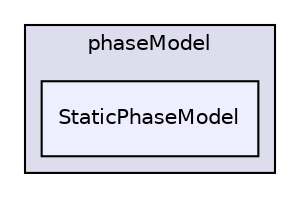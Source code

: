 digraph "applications/solvers/multiphase/icoReactingMultiphaseInterFoam/phasesSystem/phaseModel/StaticPhaseModel" {
  bgcolor=transparent;
  compound=true
  node [ fontsize="10", fontname="Helvetica"];
  edge [ labelfontsize="10", labelfontname="Helvetica"];
  subgraph clusterdir_dc11da56fd3d81c2bd39ac0cf0e67dd2 {
    graph [ bgcolor="#ddddee", pencolor="black", label="phaseModel" fontname="Helvetica", fontsize="10", URL="dir_dc11da56fd3d81c2bd39ac0cf0e67dd2.html"]
  dir_c38df3bb19caa637cd7b8c5b0df15158 [shape=box, label="StaticPhaseModel", style="filled", fillcolor="#eeeeff", pencolor="black", URL="dir_c38df3bb19caa637cd7b8c5b0df15158.html"];
  }
}
